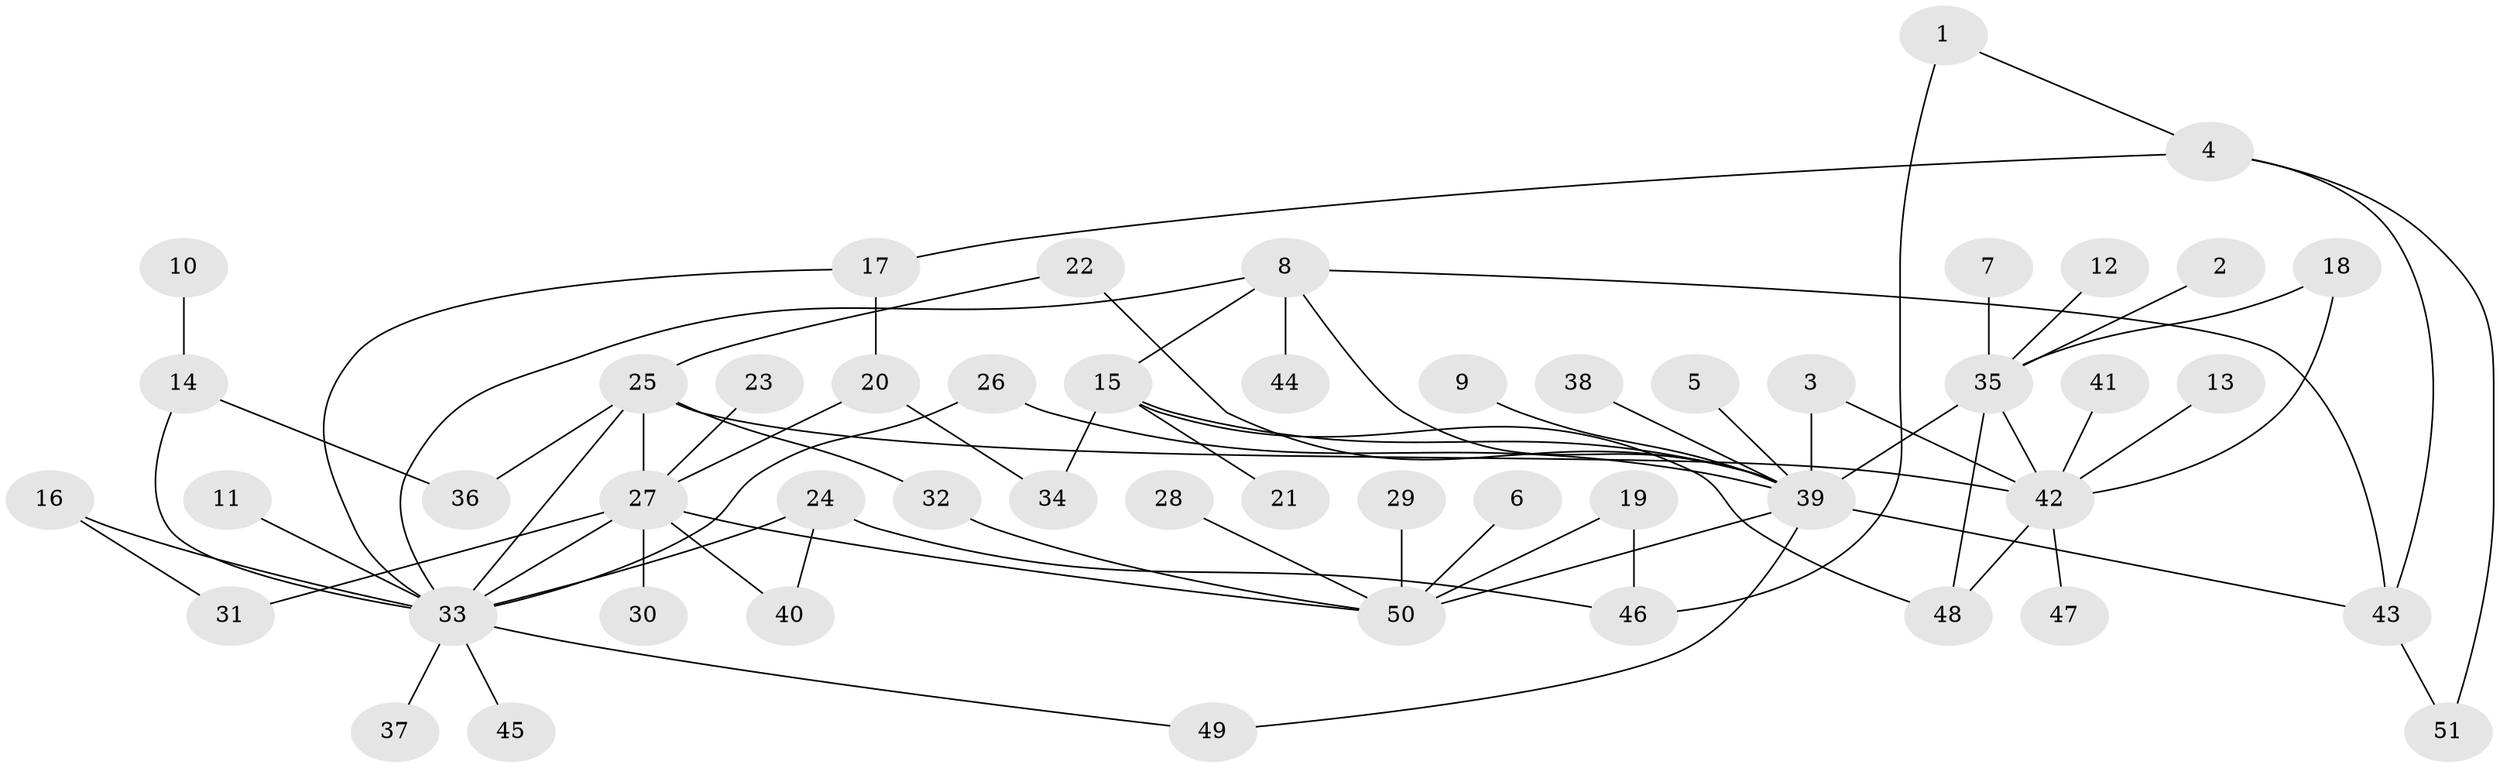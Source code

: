 // original degree distribution, {11: 0.007874015748031496, 10: 0.023622047244094488, 16: 0.007874015748031496, 9: 0.007874015748031496, 4: 0.05511811023622047, 8: 0.007874015748031496, 5: 0.023622047244094488, 2: 0.1968503937007874, 7: 0.007874015748031496, 15: 0.007874015748031496, 6: 0.015748031496062992, 3: 0.07874015748031496, 1: 0.5590551181102362}
// Generated by graph-tools (version 1.1) at 2025/36/03/04/25 23:36:42]
// undirected, 51 vertices, 72 edges
graph export_dot {
  node [color=gray90,style=filled];
  1;
  2;
  3;
  4;
  5;
  6;
  7;
  8;
  9;
  10;
  11;
  12;
  13;
  14;
  15;
  16;
  17;
  18;
  19;
  20;
  21;
  22;
  23;
  24;
  25;
  26;
  27;
  28;
  29;
  30;
  31;
  32;
  33;
  34;
  35;
  36;
  37;
  38;
  39;
  40;
  41;
  42;
  43;
  44;
  45;
  46;
  47;
  48;
  49;
  50;
  51;
  1 -- 4 [weight=1.0];
  1 -- 46 [weight=1.0];
  2 -- 35 [weight=1.0];
  3 -- 39 [weight=1.0];
  3 -- 42 [weight=2.0];
  4 -- 17 [weight=1.0];
  4 -- 43 [weight=1.0];
  4 -- 51 [weight=1.0];
  5 -- 39 [weight=1.0];
  6 -- 50 [weight=1.0];
  7 -- 35 [weight=1.0];
  8 -- 15 [weight=1.0];
  8 -- 33 [weight=1.0];
  8 -- 39 [weight=1.0];
  8 -- 43 [weight=1.0];
  8 -- 44 [weight=1.0];
  9 -- 39 [weight=1.0];
  10 -- 14 [weight=1.0];
  11 -- 33 [weight=1.0];
  12 -- 35 [weight=1.0];
  13 -- 42 [weight=1.0];
  14 -- 33 [weight=1.0];
  14 -- 36 [weight=1.0];
  15 -- 21 [weight=1.0];
  15 -- 34 [weight=1.0];
  15 -- 39 [weight=1.0];
  15 -- 48 [weight=1.0];
  16 -- 31 [weight=1.0];
  16 -- 33 [weight=1.0];
  17 -- 20 [weight=1.0];
  17 -- 33 [weight=1.0];
  18 -- 35 [weight=1.0];
  18 -- 42 [weight=1.0];
  19 -- 46 [weight=1.0];
  19 -- 50 [weight=1.0];
  20 -- 27 [weight=1.0];
  20 -- 34 [weight=1.0];
  22 -- 25 [weight=1.0];
  22 -- 39 [weight=1.0];
  23 -- 27 [weight=1.0];
  24 -- 33 [weight=1.0];
  24 -- 40 [weight=1.0];
  24 -- 46 [weight=1.0];
  25 -- 27 [weight=1.0];
  25 -- 32 [weight=1.0];
  25 -- 33 [weight=1.0];
  25 -- 36 [weight=1.0];
  25 -- 42 [weight=2.0];
  26 -- 33 [weight=1.0];
  26 -- 39 [weight=1.0];
  27 -- 30 [weight=1.0];
  27 -- 31 [weight=1.0];
  27 -- 33 [weight=1.0];
  27 -- 40 [weight=1.0];
  27 -- 50 [weight=1.0];
  28 -- 50 [weight=1.0];
  29 -- 50 [weight=1.0];
  32 -- 50 [weight=1.0];
  33 -- 37 [weight=1.0];
  33 -- 45 [weight=1.0];
  33 -- 49 [weight=1.0];
  35 -- 39 [weight=1.0];
  35 -- 42 [weight=1.0];
  35 -- 48 [weight=1.0];
  38 -- 39 [weight=1.0];
  39 -- 43 [weight=1.0];
  39 -- 49 [weight=1.0];
  39 -- 50 [weight=1.0];
  41 -- 42 [weight=1.0];
  42 -- 47 [weight=1.0];
  42 -- 48 [weight=1.0];
  43 -- 51 [weight=1.0];
}
